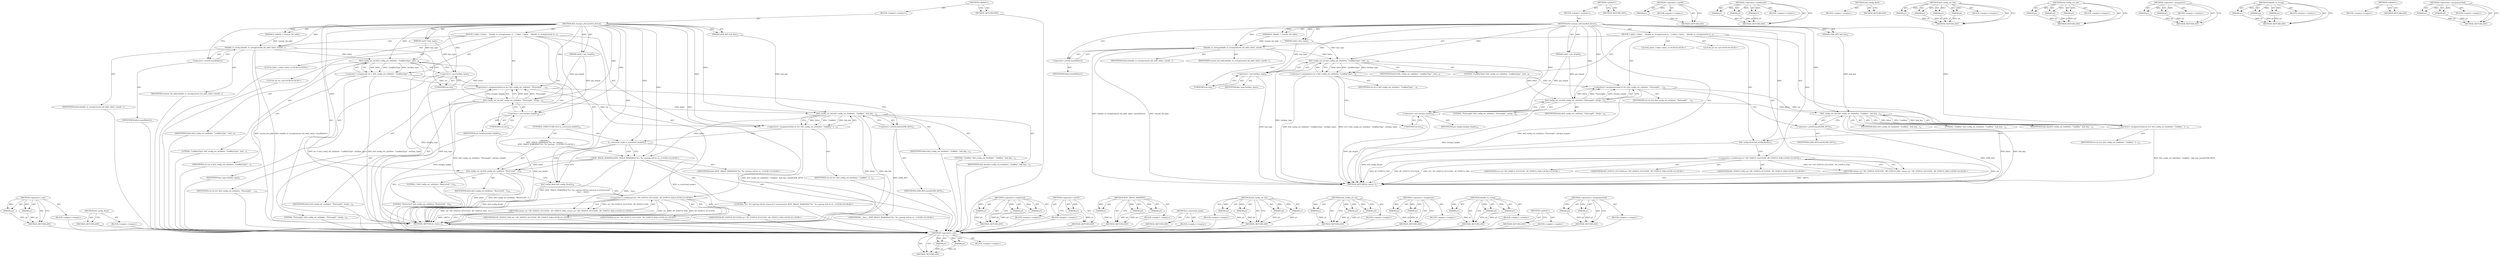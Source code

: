 digraph "&lt;operators&gt;.assignmentAnd" {
vulnerable_105 [label=<(METHOD,&lt;operator&gt;.cast)>];
vulnerable_106 [label=<(PARAM,p1)>];
vulnerable_107 [label=<(PARAM,p2)>];
vulnerable_108 [label=<(BLOCK,&lt;empty&gt;,&lt;empty&gt;)>];
vulnerable_109 [label=<(METHOD_RETURN,ANY)>];
vulnerable_6 [label=<(METHOD,&lt;global&gt;)<SUB>1</SUB>>];
vulnerable_7 [label=<(BLOCK,&lt;empty&gt;,&lt;empty&gt;)<SUB>1</SUB>>];
vulnerable_8 [label=<(METHOD,btif_storage_add_bonded_device)<SUB>1</SUB>>];
vulnerable_9 [label=<(PARAM,bt_bdaddr_t *remote_bd_addr)<SUB>1</SUB>>];
vulnerable_10 [label=<(PARAM,LINK_KEY link_key)<SUB>2</SUB>>];
vulnerable_11 [label=<(PARAM,uint8_t key_type)<SUB>3</SUB>>];
vulnerable_12 [label=<(PARAM,uint8_t pin_length)<SUB>4</SUB>>];
vulnerable_13 [label=<(BLOCK,{
 bdstr_t bdstr;
    bdaddr_to_string(remote_b...,{
 bdstr_t bdstr;
    bdaddr_to_string(remote_b...)<SUB>5</SUB>>];
vulnerable_14 [label="<(LOCAL,bdstr_t bdstr: bdstr_t)<SUB>6</SUB>>"];
vulnerable_15 [label=<(bdaddr_to_string,bdaddr_to_string(remote_bd_addr, bdstr, sizeof(...)<SUB>7</SUB>>];
vulnerable_16 [label=<(IDENTIFIER,remote_bd_addr,bdaddr_to_string(remote_bd_addr, bdstr, sizeof(...)<SUB>7</SUB>>];
vulnerable_17 [label=<(IDENTIFIER,bdstr,bdaddr_to_string(remote_bd_addr, bdstr, sizeof(...)<SUB>7</SUB>>];
vulnerable_18 [label=<(&lt;operator&gt;.sizeOf,sizeof(bdstr))<SUB>7</SUB>>];
vulnerable_19 [label=<(IDENTIFIER,bdstr,sizeof(bdstr))<SUB>7</SUB>>];
vulnerable_20 [label="<(LOCAL,int ret: int)<SUB>9</SUB>>"];
vulnerable_21 [label=<(&lt;operator&gt;.assignment,ret = btif_config_set_int(bdstr, &quot;LinkKeyType&quot;,...)<SUB>9</SUB>>];
vulnerable_22 [label=<(IDENTIFIER,ret,ret = btif_config_set_int(bdstr, &quot;LinkKeyType&quot;,...)<SUB>9</SUB>>];
vulnerable_23 [label=<(btif_config_set_int,btif_config_set_int(bdstr, &quot;LinkKeyType&quot;, (int)...)<SUB>9</SUB>>];
vulnerable_24 [label=<(IDENTIFIER,bdstr,btif_config_set_int(bdstr, &quot;LinkKeyType&quot;, (int)...)<SUB>9</SUB>>];
vulnerable_25 [label=<(LITERAL,&quot;LinkKeyType&quot;,btif_config_set_int(bdstr, &quot;LinkKeyType&quot;, (int)...)<SUB>9</SUB>>];
vulnerable_26 [label=<(&lt;operator&gt;.cast,(int)key_type)<SUB>9</SUB>>];
vulnerable_27 [label=<(UNKNOWN,int,int)<SUB>9</SUB>>];
vulnerable_28 [label=<(IDENTIFIER,key_type,(int)key_type)<SUB>9</SUB>>];
vulnerable_29 [label=<(&lt;operators&gt;.assignmentAnd,ret &amp;= btif_config_set_int(bdstr, &quot;PinLength&quot;, ...)<SUB>10</SUB>>];
vulnerable_30 [label=<(IDENTIFIER,ret,ret &amp;= btif_config_set_int(bdstr, &quot;PinLength&quot;, ...)<SUB>10</SUB>>];
vulnerable_31 [label=<(btif_config_set_int,btif_config_set_int(bdstr, &quot;PinLength&quot;, (int)pi...)<SUB>10</SUB>>];
vulnerable_32 [label=<(IDENTIFIER,bdstr,btif_config_set_int(bdstr, &quot;PinLength&quot;, (int)pi...)<SUB>10</SUB>>];
vulnerable_33 [label=<(LITERAL,&quot;PinLength&quot;,btif_config_set_int(bdstr, &quot;PinLength&quot;, (int)pi...)<SUB>10</SUB>>];
vulnerable_34 [label=<(&lt;operator&gt;.cast,(int)pin_length)<SUB>10</SUB>>];
vulnerable_35 [label=<(UNKNOWN,int,int)<SUB>10</SUB>>];
vulnerable_36 [label=<(IDENTIFIER,pin_length,(int)pin_length)<SUB>10</SUB>>];
vulnerable_37 [label=<(&lt;operators&gt;.assignmentAnd,ret &amp;= btif_config_set_bin(bdstr, &quot;LinkKey&quot;, li...)<SUB>11</SUB>>];
vulnerable_38 [label=<(IDENTIFIER,ret,ret &amp;= btif_config_set_bin(bdstr, &quot;LinkKey&quot;, li...)<SUB>11</SUB>>];
vulnerable_39 [label=<(btif_config_set_bin,btif_config_set_bin(bdstr, &quot;LinkKey&quot;, link_key,...)<SUB>11</SUB>>];
vulnerable_40 [label=<(IDENTIFIER,bdstr,btif_config_set_bin(bdstr, &quot;LinkKey&quot;, link_key,...)<SUB>11</SUB>>];
vulnerable_41 [label=<(LITERAL,&quot;LinkKey&quot;,btif_config_set_bin(bdstr, &quot;LinkKey&quot;, link_key,...)<SUB>11</SUB>>];
vulnerable_42 [label=<(IDENTIFIER,link_key,btif_config_set_bin(bdstr, &quot;LinkKey&quot;, link_key,...)<SUB>11</SUB>>];
vulnerable_43 [label=<(&lt;operator&gt;.sizeOf,sizeof(LINK_KEY))<SUB>11</SUB>>];
vulnerable_44 [label=<(IDENTIFIER,LINK_KEY,sizeof(LINK_KEY))<SUB>11</SUB>>];
vulnerable_45 [label=<(btif_config_flush,btif_config_flush())<SUB>13</SUB>>];
vulnerable_46 [label="<(RETURN,return ret ? BT_STATUS_SUCCESS : BT_STATUS_FAIL;,return ret ? BT_STATUS_SUCCESS : BT_STATUS_FAIL;)<SUB>14</SUB>>"];
vulnerable_47 [label="<(&lt;operator&gt;.conditional,ret ? BT_STATUS_SUCCESS : BT_STATUS_FAIL)<SUB>14</SUB>>"];
vulnerable_48 [label="<(IDENTIFIER,ret,ret ? BT_STATUS_SUCCESS : BT_STATUS_FAIL)<SUB>14</SUB>>"];
vulnerable_49 [label="<(IDENTIFIER,BT_STATUS_SUCCESS,ret ? BT_STATUS_SUCCESS : BT_STATUS_FAIL)<SUB>14</SUB>>"];
vulnerable_50 [label="<(IDENTIFIER,BT_STATUS_FAIL,ret ? BT_STATUS_SUCCESS : BT_STATUS_FAIL)<SUB>14</SUB>>"];
vulnerable_51 [label=<(METHOD_RETURN,bt_status_t)<SUB>1</SUB>>];
vulnerable_53 [label=<(METHOD_RETURN,ANY)<SUB>1</SUB>>];
vulnerable_90 [label=<(METHOD,&lt;operator&gt;.sizeOf)>];
vulnerable_91 [label=<(PARAM,p1)>];
vulnerable_92 [label=<(BLOCK,&lt;empty&gt;,&lt;empty&gt;)>];
vulnerable_93 [label=<(METHOD_RETURN,ANY)>];
vulnerable_125 [label=<(METHOD,&lt;operator&gt;.conditional)>];
vulnerable_126 [label=<(PARAM,p1)>];
vulnerable_127 [label=<(PARAM,p2)>];
vulnerable_128 [label=<(PARAM,p3)>];
vulnerable_129 [label=<(BLOCK,&lt;empty&gt;,&lt;empty&gt;)>];
vulnerable_130 [label=<(METHOD_RETURN,ANY)>];
vulnerable_122 [label=<(METHOD,btif_config_flush)>];
vulnerable_123 [label=<(BLOCK,&lt;empty&gt;,&lt;empty&gt;)>];
vulnerable_124 [label=<(METHOD_RETURN,ANY)>];
vulnerable_115 [label=<(METHOD,btif_config_set_bin)>];
vulnerable_116 [label=<(PARAM,p1)>];
vulnerable_117 [label=<(PARAM,p2)>];
vulnerable_118 [label=<(PARAM,p3)>];
vulnerable_119 [label=<(PARAM,p4)>];
vulnerable_120 [label=<(BLOCK,&lt;empty&gt;,&lt;empty&gt;)>];
vulnerable_121 [label=<(METHOD_RETURN,ANY)>];
vulnerable_99 [label=<(METHOD,btif_config_set_int)>];
vulnerable_100 [label=<(PARAM,p1)>];
vulnerable_101 [label=<(PARAM,p2)>];
vulnerable_102 [label=<(PARAM,p3)>];
vulnerable_103 [label=<(BLOCK,&lt;empty&gt;,&lt;empty&gt;)>];
vulnerable_104 [label=<(METHOD_RETURN,ANY)>];
vulnerable_94 [label=<(METHOD,&lt;operator&gt;.assignment)>];
vulnerable_95 [label=<(PARAM,p1)>];
vulnerable_96 [label=<(PARAM,p2)>];
vulnerable_97 [label=<(BLOCK,&lt;empty&gt;,&lt;empty&gt;)>];
vulnerable_98 [label=<(METHOD_RETURN,ANY)>];
vulnerable_84 [label=<(METHOD,bdaddr_to_string)>];
vulnerable_85 [label=<(PARAM,p1)>];
vulnerable_86 [label=<(PARAM,p2)>];
vulnerable_87 [label=<(PARAM,p3)>];
vulnerable_88 [label=<(BLOCK,&lt;empty&gt;,&lt;empty&gt;)>];
vulnerable_89 [label=<(METHOD_RETURN,ANY)>];
vulnerable_78 [label=<(METHOD,&lt;global&gt;)<SUB>1</SUB>>];
vulnerable_79 [label=<(BLOCK,&lt;empty&gt;,&lt;empty&gt;)>];
vulnerable_80 [label=<(METHOD_RETURN,ANY)>];
vulnerable_110 [label=<(METHOD,&lt;operators&gt;.assignmentAnd)>];
vulnerable_111 [label=<(PARAM,p1)>];
vulnerable_112 [label=<(PARAM,p2)>];
vulnerable_113 [label=<(BLOCK,&lt;empty&gt;,&lt;empty&gt;)>];
vulnerable_114 [label=<(METHOD_RETURN,ANY)>];
fixed_120 [label=<(METHOD,&lt;operator&gt;.cast)>];
fixed_121 [label=<(PARAM,p1)>];
fixed_122 [label=<(PARAM,p2)>];
fixed_123 [label=<(BLOCK,&lt;empty&gt;,&lt;empty&gt;)>];
fixed_124 [label=<(METHOD_RETURN,ANY)>];
fixed_146 [label=<(METHOD,btif_config_flush)>];
fixed_147 [label=<(BLOCK,&lt;empty&gt;,&lt;empty&gt;)>];
fixed_148 [label=<(METHOD_RETURN,ANY)>];
fixed_6 [label=<(METHOD,&lt;global&gt;)<SUB>1</SUB>>];
fixed_7 [label=<(BLOCK,&lt;empty&gt;,&lt;empty&gt;)<SUB>1</SUB>>];
fixed_8 [label=<(METHOD,btif_storage_add_bonded_device)<SUB>1</SUB>>];
fixed_9 [label=<(PARAM,bt_bdaddr_t *remote_bd_addr)<SUB>1</SUB>>];
fixed_10 [label=<(PARAM,LINK_KEY link_key)<SUB>2</SUB>>];
fixed_11 [label=<(PARAM,uint8_t key_type)<SUB>3</SUB>>];
fixed_12 [label=<(PARAM,uint8_t pin_length)<SUB>4</SUB>>];
fixed_13 [label=<(BLOCK,{
 bdstr_t bdstr;
    bdaddr_to_string(remote_b...,{
 bdstr_t bdstr;
    bdaddr_to_string(remote_b...)<SUB>5</SUB>>];
fixed_14 [label="<(LOCAL,bdstr_t bdstr: bdstr_t)<SUB>6</SUB>>"];
fixed_15 [label=<(bdaddr_to_string,bdaddr_to_string(remote_bd_addr, bdstr, sizeof(...)<SUB>7</SUB>>];
fixed_16 [label=<(IDENTIFIER,remote_bd_addr,bdaddr_to_string(remote_bd_addr, bdstr, sizeof(...)<SUB>7</SUB>>];
fixed_17 [label=<(IDENTIFIER,bdstr,bdaddr_to_string(remote_bd_addr, bdstr, sizeof(...)<SUB>7</SUB>>];
fixed_18 [label=<(&lt;operator&gt;.sizeOf,sizeof(bdstr))<SUB>7</SUB>>];
fixed_19 [label=<(IDENTIFIER,bdstr,sizeof(bdstr))<SUB>7</SUB>>];
fixed_20 [label="<(LOCAL,int ret: int)<SUB>9</SUB>>"];
fixed_21 [label=<(&lt;operator&gt;.assignment,ret = btif_config_set_int(bdstr, &quot;LinkKeyType&quot;,...)<SUB>9</SUB>>];
fixed_22 [label=<(IDENTIFIER,ret,ret = btif_config_set_int(bdstr, &quot;LinkKeyType&quot;,...)<SUB>9</SUB>>];
fixed_23 [label=<(btif_config_set_int,btif_config_set_int(bdstr, &quot;LinkKeyType&quot;, (int)...)<SUB>9</SUB>>];
fixed_24 [label=<(IDENTIFIER,bdstr,btif_config_set_int(bdstr, &quot;LinkKeyType&quot;, (int)...)<SUB>9</SUB>>];
fixed_25 [label=<(LITERAL,&quot;LinkKeyType&quot;,btif_config_set_int(bdstr, &quot;LinkKeyType&quot;, (int)...)<SUB>9</SUB>>];
fixed_26 [label=<(&lt;operator&gt;.cast,(int)key_type)<SUB>9</SUB>>];
fixed_27 [label=<(UNKNOWN,int,int)<SUB>9</SUB>>];
fixed_28 [label=<(IDENTIFIER,key_type,(int)key_type)<SUB>9</SUB>>];
fixed_29 [label=<(&lt;operators&gt;.assignmentAnd,ret &amp;= btif_config_set_int(bdstr, &quot;PinLength&quot;, ...)<SUB>10</SUB>>];
fixed_30 [label=<(IDENTIFIER,ret,ret &amp;= btif_config_set_int(bdstr, &quot;PinLength&quot;, ...)<SUB>10</SUB>>];
fixed_31 [label=<(btif_config_set_int,btif_config_set_int(bdstr, &quot;PinLength&quot;, (int)pi...)<SUB>10</SUB>>];
fixed_32 [label=<(IDENTIFIER,bdstr,btif_config_set_int(bdstr, &quot;PinLength&quot;, (int)pi...)<SUB>10</SUB>>];
fixed_33 [label=<(LITERAL,&quot;PinLength&quot;,btif_config_set_int(bdstr, &quot;PinLength&quot;, (int)pi...)<SUB>10</SUB>>];
fixed_34 [label=<(&lt;operator&gt;.cast,(int)pin_length)<SUB>10</SUB>>];
fixed_35 [label=<(UNKNOWN,int,int)<SUB>10</SUB>>];
fixed_36 [label=<(IDENTIFIER,pin_length,(int)pin_length)<SUB>10</SUB>>];
fixed_37 [label=<(&lt;operators&gt;.assignmentAnd,ret &amp;= btif_config_set_bin(bdstr, &quot;LinkKey&quot;, li...)<SUB>11</SUB>>];
fixed_38 [label=<(IDENTIFIER,ret,ret &amp;= btif_config_set_bin(bdstr, &quot;LinkKey&quot;, li...)<SUB>11</SUB>>];
fixed_39 [label=<(btif_config_set_bin,btif_config_set_bin(bdstr, &quot;LinkKey&quot;, link_key,...)<SUB>11</SUB>>];
fixed_40 [label=<(IDENTIFIER,bdstr,btif_config_set_bin(bdstr, &quot;LinkKey&quot;, link_key,...)<SUB>11</SUB>>];
fixed_41 [label=<(LITERAL,&quot;LinkKey&quot;,btif_config_set_bin(bdstr, &quot;LinkKey&quot;, link_key,...)<SUB>11</SUB>>];
fixed_42 [label=<(IDENTIFIER,link_key,btif_config_set_bin(bdstr, &quot;LinkKey&quot;, link_key,...)<SUB>11</SUB>>];
fixed_43 [label=<(&lt;operator&gt;.sizeOf,sizeof(LINK_KEY))<SUB>11</SUB>>];
fixed_44 [label=<(IDENTIFIER,LINK_KEY,sizeof(LINK_KEY))<SUB>11</SUB>>];
fixed_45 [label=<(CONTROL_STRUCTURE,IF,if (is_restricted_mode()))<SUB>13</SUB>>];
fixed_46 [label=<(is_restricted_mode,is_restricted_mode())<SUB>13</SUB>>];
fixed_47 [label="<(BLOCK,{
        BTIF_TRACE_WARNING(&quot;%s: '%s' pairing ...,{
        BTIF_TRACE_WARNING(&quot;%s: '%s' pairing ...)<SUB>13</SUB>>"];
fixed_48 [label="<(BTIF_TRACE_WARNING,BTIF_TRACE_WARNING(&quot;%s: '%s' pairing will be re...)<SUB>14</SUB>>"];
fixed_49 [label="<(LITERAL,&quot;%s: '%s' pairing will be removed if unrestricted&quot;,BTIF_TRACE_WARNING(&quot;%s: '%s' pairing will be re...)<SUB>14</SUB>>"];
fixed_50 [label="<(IDENTIFIER,__func__,BTIF_TRACE_WARNING(&quot;%s: '%s' pairing will be re...)<SUB>15</SUB>>"];
fixed_51 [label="<(IDENTIFIER,bdstr,BTIF_TRACE_WARNING(&quot;%s: '%s' pairing will be re...)<SUB>15</SUB>>"];
fixed_52 [label=<(btif_config_set_int,btif_config_set_int(bdstr, &quot;Restricted&quot;, 1))<SUB>16</SUB>>];
fixed_53 [label=<(IDENTIFIER,bdstr,btif_config_set_int(bdstr, &quot;Restricted&quot;, 1))<SUB>16</SUB>>];
fixed_54 [label=<(LITERAL,&quot;Restricted&quot;,btif_config_set_int(bdstr, &quot;Restricted&quot;, 1))<SUB>16</SUB>>];
fixed_55 [label=<(LITERAL,1,btif_config_set_int(bdstr, &quot;Restricted&quot;, 1))<SUB>16</SUB>>];
fixed_56 [label=<(btif_config_flush,btif_config_flush())<SUB>20</SUB>>];
fixed_57 [label="<(RETURN,return ret ? BT_STATUS_SUCCESS : BT_STATUS_FAIL;,return ret ? BT_STATUS_SUCCESS : BT_STATUS_FAIL;)<SUB>21</SUB>>"];
fixed_58 [label="<(&lt;operator&gt;.conditional,ret ? BT_STATUS_SUCCESS : BT_STATUS_FAIL)<SUB>21</SUB>>"];
fixed_59 [label="<(IDENTIFIER,ret,ret ? BT_STATUS_SUCCESS : BT_STATUS_FAIL)<SUB>21</SUB>>"];
fixed_60 [label="<(IDENTIFIER,BT_STATUS_SUCCESS,ret ? BT_STATUS_SUCCESS : BT_STATUS_FAIL)<SUB>21</SUB>>"];
fixed_61 [label="<(IDENTIFIER,BT_STATUS_FAIL,ret ? BT_STATUS_SUCCESS : BT_STATUS_FAIL)<SUB>21</SUB>>"];
fixed_62 [label=<(METHOD_RETURN,bt_status_t)<SUB>1</SUB>>];
fixed_64 [label=<(METHOD_RETURN,ANY)<SUB>1</SUB>>];
fixed_149 [label=<(METHOD,&lt;operator&gt;.conditional)>];
fixed_150 [label=<(PARAM,p1)>];
fixed_151 [label=<(PARAM,p2)>];
fixed_152 [label=<(PARAM,p3)>];
fixed_153 [label=<(BLOCK,&lt;empty&gt;,&lt;empty&gt;)>];
fixed_154 [label=<(METHOD_RETURN,ANY)>];
fixed_105 [label=<(METHOD,&lt;operator&gt;.sizeOf)>];
fixed_106 [label=<(PARAM,p1)>];
fixed_107 [label=<(BLOCK,&lt;empty&gt;,&lt;empty&gt;)>];
fixed_108 [label=<(METHOD_RETURN,ANY)>];
fixed_140 [label=<(METHOD,BTIF_TRACE_WARNING)>];
fixed_141 [label=<(PARAM,p1)>];
fixed_142 [label=<(PARAM,p2)>];
fixed_143 [label=<(PARAM,p3)>];
fixed_144 [label=<(BLOCK,&lt;empty&gt;,&lt;empty&gt;)>];
fixed_145 [label=<(METHOD_RETURN,ANY)>];
fixed_137 [label=<(METHOD,is_restricted_mode)>];
fixed_138 [label=<(BLOCK,&lt;empty&gt;,&lt;empty&gt;)>];
fixed_139 [label=<(METHOD_RETURN,ANY)>];
fixed_130 [label=<(METHOD,btif_config_set_bin)>];
fixed_131 [label=<(PARAM,p1)>];
fixed_132 [label=<(PARAM,p2)>];
fixed_133 [label=<(PARAM,p3)>];
fixed_134 [label=<(PARAM,p4)>];
fixed_135 [label=<(BLOCK,&lt;empty&gt;,&lt;empty&gt;)>];
fixed_136 [label=<(METHOD_RETURN,ANY)>];
fixed_114 [label=<(METHOD,btif_config_set_int)>];
fixed_115 [label=<(PARAM,p1)>];
fixed_116 [label=<(PARAM,p2)>];
fixed_117 [label=<(PARAM,p3)>];
fixed_118 [label=<(BLOCK,&lt;empty&gt;,&lt;empty&gt;)>];
fixed_119 [label=<(METHOD_RETURN,ANY)>];
fixed_109 [label=<(METHOD,&lt;operator&gt;.assignment)>];
fixed_110 [label=<(PARAM,p1)>];
fixed_111 [label=<(PARAM,p2)>];
fixed_112 [label=<(BLOCK,&lt;empty&gt;,&lt;empty&gt;)>];
fixed_113 [label=<(METHOD_RETURN,ANY)>];
fixed_99 [label=<(METHOD,bdaddr_to_string)>];
fixed_100 [label=<(PARAM,p1)>];
fixed_101 [label=<(PARAM,p2)>];
fixed_102 [label=<(PARAM,p3)>];
fixed_103 [label=<(BLOCK,&lt;empty&gt;,&lt;empty&gt;)>];
fixed_104 [label=<(METHOD_RETURN,ANY)>];
fixed_93 [label=<(METHOD,&lt;global&gt;)<SUB>1</SUB>>];
fixed_94 [label=<(BLOCK,&lt;empty&gt;,&lt;empty&gt;)>];
fixed_95 [label=<(METHOD_RETURN,ANY)>];
fixed_125 [label=<(METHOD,&lt;operators&gt;.assignmentAnd)>];
fixed_126 [label=<(PARAM,p1)>];
fixed_127 [label=<(PARAM,p2)>];
fixed_128 [label=<(BLOCK,&lt;empty&gt;,&lt;empty&gt;)>];
fixed_129 [label=<(METHOD_RETURN,ANY)>];
vulnerable_105 -> vulnerable_106  [key=0, label="AST: "];
vulnerable_105 -> vulnerable_106  [key=1, label="DDG: "];
vulnerable_105 -> vulnerable_108  [key=0, label="AST: "];
vulnerable_105 -> vulnerable_107  [key=0, label="AST: "];
vulnerable_105 -> vulnerable_107  [key=1, label="DDG: "];
vulnerable_105 -> vulnerable_109  [key=0, label="AST: "];
vulnerable_105 -> vulnerable_109  [key=1, label="CFG: "];
vulnerable_106 -> vulnerable_109  [key=0, label="DDG: p1"];
vulnerable_107 -> vulnerable_109  [key=0, label="DDG: p2"];
vulnerable_6 -> vulnerable_7  [key=0, label="AST: "];
vulnerable_6 -> vulnerable_53  [key=0, label="AST: "];
vulnerable_6 -> vulnerable_53  [key=1, label="CFG: "];
vulnerable_7 -> vulnerable_8  [key=0, label="AST: "];
vulnerable_8 -> vulnerable_9  [key=0, label="AST: "];
vulnerable_8 -> vulnerable_9  [key=1, label="DDG: "];
vulnerable_8 -> vulnerable_10  [key=0, label="AST: "];
vulnerable_8 -> vulnerable_10  [key=1, label="DDG: "];
vulnerable_8 -> vulnerable_11  [key=0, label="AST: "];
vulnerable_8 -> vulnerable_11  [key=1, label="DDG: "];
vulnerable_8 -> vulnerable_12  [key=0, label="AST: "];
vulnerable_8 -> vulnerable_12  [key=1, label="DDG: "];
vulnerable_8 -> vulnerable_13  [key=0, label="AST: "];
vulnerable_8 -> vulnerable_51  [key=0, label="AST: "];
vulnerable_8 -> vulnerable_18  [key=0, label="CFG: "];
vulnerable_8 -> vulnerable_45  [key=0, label="DDG: "];
vulnerable_8 -> vulnerable_15  [key=0, label="DDG: "];
vulnerable_8 -> vulnerable_29  [key=0, label="DDG: "];
vulnerable_8 -> vulnerable_37  [key=0, label="DDG: "];
vulnerable_8 -> vulnerable_47  [key=0, label="DDG: "];
vulnerable_8 -> vulnerable_23  [key=0, label="DDG: "];
vulnerable_8 -> vulnerable_31  [key=0, label="DDG: "];
vulnerable_8 -> vulnerable_39  [key=0, label="DDG: "];
vulnerable_8 -> vulnerable_26  [key=0, label="DDG: "];
vulnerable_8 -> vulnerable_34  [key=0, label="DDG: "];
vulnerable_9 -> vulnerable_15  [key=0, label="DDG: remote_bd_addr"];
vulnerable_10 -> vulnerable_39  [key=0, label="DDG: link_key"];
vulnerable_11 -> vulnerable_23  [key=0, label="DDG: key_type"];
vulnerable_11 -> vulnerable_26  [key=0, label="DDG: key_type"];
vulnerable_12 -> vulnerable_31  [key=0, label="DDG: pin_length"];
vulnerable_12 -> vulnerable_34  [key=0, label="DDG: pin_length"];
vulnerable_13 -> vulnerable_14  [key=0, label="AST: "];
vulnerable_13 -> vulnerable_15  [key=0, label="AST: "];
vulnerable_13 -> vulnerable_20  [key=0, label="AST: "];
vulnerable_13 -> vulnerable_21  [key=0, label="AST: "];
vulnerable_13 -> vulnerable_29  [key=0, label="AST: "];
vulnerable_13 -> vulnerable_37  [key=0, label="AST: "];
vulnerable_13 -> vulnerable_45  [key=0, label="AST: "];
vulnerable_13 -> vulnerable_46  [key=0, label="AST: "];
vulnerable_15 -> vulnerable_16  [key=0, label="AST: "];
vulnerable_15 -> vulnerable_17  [key=0, label="AST: "];
vulnerable_15 -> vulnerable_18  [key=0, label="AST: "];
vulnerable_15 -> vulnerable_27  [key=0, label="CFG: "];
vulnerable_15 -> vulnerable_51  [key=0, label="DDG: remote_bd_addr"];
vulnerable_15 -> vulnerable_51  [key=1, label="DDG: bdaddr_to_string(remote_bd_addr, bdstr, sizeof(bdstr))"];
vulnerable_15 -> vulnerable_23  [key=0, label="DDG: bdstr"];
vulnerable_18 -> vulnerable_19  [key=0, label="AST: "];
vulnerable_18 -> vulnerable_15  [key=0, label="CFG: "];
vulnerable_21 -> vulnerable_22  [key=0, label="AST: "];
vulnerable_21 -> vulnerable_23  [key=0, label="AST: "];
vulnerable_21 -> vulnerable_35  [key=0, label="CFG: "];
vulnerable_21 -> vulnerable_51  [key=0, label="DDG: btif_config_set_int(bdstr, &quot;LinkKeyType&quot;, (int)key_type)"];
vulnerable_21 -> vulnerable_51  [key=1, label="DDG: ret = btif_config_set_int(bdstr, &quot;LinkKeyType&quot;, (int)key_type)"];
vulnerable_21 -> vulnerable_29  [key=0, label="DDG: ret"];
vulnerable_23 -> vulnerable_24  [key=0, label="AST: "];
vulnerable_23 -> vulnerable_25  [key=0, label="AST: "];
vulnerable_23 -> vulnerable_26  [key=0, label="AST: "];
vulnerable_23 -> vulnerable_21  [key=0, label="CFG: "];
vulnerable_23 -> vulnerable_21  [key=1, label="DDG: bdstr"];
vulnerable_23 -> vulnerable_21  [key=2, label="DDG: &quot;LinkKeyType&quot;"];
vulnerable_23 -> vulnerable_21  [key=3, label="DDG: (int)key_type"];
vulnerable_23 -> vulnerable_51  [key=0, label="DDG: (int)key_type"];
vulnerable_23 -> vulnerable_31  [key=0, label="DDG: bdstr"];
vulnerable_26 -> vulnerable_27  [key=0, label="AST: "];
vulnerable_26 -> vulnerable_28  [key=0, label="AST: "];
vulnerable_26 -> vulnerable_23  [key=0, label="CFG: "];
vulnerable_26 -> vulnerable_51  [key=0, label="DDG: key_type"];
vulnerable_27 -> vulnerable_26  [key=0, label="CFG: "];
vulnerable_29 -> vulnerable_30  [key=0, label="AST: "];
vulnerable_29 -> vulnerable_31  [key=0, label="AST: "];
vulnerable_29 -> vulnerable_43  [key=0, label="CFG: "];
vulnerable_29 -> vulnerable_51  [key=0, label="DDG: btif_config_set_int(bdstr, &quot;PinLength&quot;, (int)pin_length)"];
vulnerable_29 -> vulnerable_37  [key=0, label="DDG: ret"];
vulnerable_31 -> vulnerable_32  [key=0, label="AST: "];
vulnerable_31 -> vulnerable_33  [key=0, label="AST: "];
vulnerable_31 -> vulnerable_34  [key=0, label="AST: "];
vulnerable_31 -> vulnerable_29  [key=0, label="CFG: "];
vulnerable_31 -> vulnerable_29  [key=1, label="DDG: bdstr"];
vulnerable_31 -> vulnerable_29  [key=2, label="DDG: &quot;PinLength&quot;"];
vulnerable_31 -> vulnerable_29  [key=3, label="DDG: (int)pin_length"];
vulnerable_31 -> vulnerable_51  [key=0, label="DDG: (int)pin_length"];
vulnerable_31 -> vulnerable_39  [key=0, label="DDG: bdstr"];
vulnerable_34 -> vulnerable_35  [key=0, label="AST: "];
vulnerable_34 -> vulnerable_36  [key=0, label="AST: "];
vulnerable_34 -> vulnerable_31  [key=0, label="CFG: "];
vulnerable_34 -> vulnerable_51  [key=0, label="DDG: pin_length"];
vulnerable_35 -> vulnerable_34  [key=0, label="CFG: "];
vulnerable_37 -> vulnerable_38  [key=0, label="AST: "];
vulnerable_37 -> vulnerable_39  [key=0, label="AST: "];
vulnerable_37 -> vulnerable_45  [key=0, label="CFG: "];
vulnerable_37 -> vulnerable_51  [key=0, label="DDG: btif_config_set_bin(bdstr, &quot;LinkKey&quot;, link_key, sizeof(LINK_KEY))"];
vulnerable_39 -> vulnerable_40  [key=0, label="AST: "];
vulnerable_39 -> vulnerable_41  [key=0, label="AST: "];
vulnerable_39 -> vulnerable_42  [key=0, label="AST: "];
vulnerable_39 -> vulnerable_43  [key=0, label="AST: "];
vulnerable_39 -> vulnerable_37  [key=0, label="CFG: "];
vulnerable_39 -> vulnerable_37  [key=1, label="DDG: bdstr"];
vulnerable_39 -> vulnerable_37  [key=2, label="DDG: &quot;LinkKey&quot;"];
vulnerable_39 -> vulnerable_37  [key=3, label="DDG: link_key"];
vulnerable_39 -> vulnerable_51  [key=0, label="DDG: bdstr"];
vulnerable_39 -> vulnerable_51  [key=1, label="DDG: link_key"];
vulnerable_43 -> vulnerable_44  [key=0, label="AST: "];
vulnerable_43 -> vulnerable_39  [key=0, label="CFG: "];
vulnerable_43 -> vulnerable_51  [key=0, label="DDG: LINK_KEY"];
vulnerable_45 -> vulnerable_47  [key=0, label="CFG: "];
vulnerable_45 -> vulnerable_51  [key=0, label="DDG: btif_config_flush()"];
vulnerable_46 -> vulnerable_47  [key=0, label="AST: "];
vulnerable_46 -> vulnerable_51  [key=0, label="CFG: "];
vulnerable_46 -> vulnerable_51  [key=1, label="DDG: &lt;RET&gt;"];
vulnerable_47 -> vulnerable_48  [key=0, label="AST: "];
vulnerable_47 -> vulnerable_49  [key=0, label="AST: "];
vulnerable_47 -> vulnerable_50  [key=0, label="AST: "];
vulnerable_47 -> vulnerable_46  [key=0, label="CFG: "];
vulnerable_47 -> vulnerable_46  [key=1, label="DDG: ret ? BT_STATUS_SUCCESS : BT_STATUS_FAIL"];
vulnerable_47 -> vulnerable_51  [key=0, label="DDG: ret"];
vulnerable_47 -> vulnerable_51  [key=1, label="DDG: BT_STATUS_FAIL"];
vulnerable_47 -> vulnerable_51  [key=2, label="DDG: BT_STATUS_SUCCESS"];
vulnerable_47 -> vulnerable_51  [key=3, label="DDG: ret ? BT_STATUS_SUCCESS : BT_STATUS_FAIL"];
vulnerable_90 -> vulnerable_91  [key=0, label="AST: "];
vulnerable_90 -> vulnerable_91  [key=1, label="DDG: "];
vulnerable_90 -> vulnerable_92  [key=0, label="AST: "];
vulnerable_90 -> vulnerable_93  [key=0, label="AST: "];
vulnerable_90 -> vulnerable_93  [key=1, label="CFG: "];
vulnerable_91 -> vulnerable_93  [key=0, label="DDG: p1"];
vulnerable_125 -> vulnerable_126  [key=0, label="AST: "];
vulnerable_125 -> vulnerable_126  [key=1, label="DDG: "];
vulnerable_125 -> vulnerable_129  [key=0, label="AST: "];
vulnerable_125 -> vulnerable_127  [key=0, label="AST: "];
vulnerable_125 -> vulnerable_127  [key=1, label="DDG: "];
vulnerable_125 -> vulnerable_130  [key=0, label="AST: "];
vulnerable_125 -> vulnerable_130  [key=1, label="CFG: "];
vulnerable_125 -> vulnerable_128  [key=0, label="AST: "];
vulnerable_125 -> vulnerable_128  [key=1, label="DDG: "];
vulnerable_126 -> vulnerable_130  [key=0, label="DDG: p1"];
vulnerable_127 -> vulnerable_130  [key=0, label="DDG: p2"];
vulnerable_128 -> vulnerable_130  [key=0, label="DDG: p3"];
vulnerable_122 -> vulnerable_123  [key=0, label="AST: "];
vulnerable_122 -> vulnerable_124  [key=0, label="AST: "];
vulnerable_122 -> vulnerable_124  [key=1, label="CFG: "];
vulnerable_115 -> vulnerable_116  [key=0, label="AST: "];
vulnerable_115 -> vulnerable_116  [key=1, label="DDG: "];
vulnerable_115 -> vulnerable_120  [key=0, label="AST: "];
vulnerable_115 -> vulnerable_117  [key=0, label="AST: "];
vulnerable_115 -> vulnerable_117  [key=1, label="DDG: "];
vulnerable_115 -> vulnerable_121  [key=0, label="AST: "];
vulnerable_115 -> vulnerable_121  [key=1, label="CFG: "];
vulnerable_115 -> vulnerable_118  [key=0, label="AST: "];
vulnerable_115 -> vulnerable_118  [key=1, label="DDG: "];
vulnerable_115 -> vulnerable_119  [key=0, label="AST: "];
vulnerable_115 -> vulnerable_119  [key=1, label="DDG: "];
vulnerable_116 -> vulnerable_121  [key=0, label="DDG: p1"];
vulnerable_117 -> vulnerable_121  [key=0, label="DDG: p2"];
vulnerable_118 -> vulnerable_121  [key=0, label="DDG: p3"];
vulnerable_119 -> vulnerable_121  [key=0, label="DDG: p4"];
vulnerable_99 -> vulnerable_100  [key=0, label="AST: "];
vulnerable_99 -> vulnerable_100  [key=1, label="DDG: "];
vulnerable_99 -> vulnerable_103  [key=0, label="AST: "];
vulnerable_99 -> vulnerable_101  [key=0, label="AST: "];
vulnerable_99 -> vulnerable_101  [key=1, label="DDG: "];
vulnerable_99 -> vulnerable_104  [key=0, label="AST: "];
vulnerable_99 -> vulnerable_104  [key=1, label="CFG: "];
vulnerable_99 -> vulnerable_102  [key=0, label="AST: "];
vulnerable_99 -> vulnerable_102  [key=1, label="DDG: "];
vulnerable_100 -> vulnerable_104  [key=0, label="DDG: p1"];
vulnerable_101 -> vulnerable_104  [key=0, label="DDG: p2"];
vulnerable_102 -> vulnerable_104  [key=0, label="DDG: p3"];
vulnerable_94 -> vulnerable_95  [key=0, label="AST: "];
vulnerable_94 -> vulnerable_95  [key=1, label="DDG: "];
vulnerable_94 -> vulnerable_97  [key=0, label="AST: "];
vulnerable_94 -> vulnerable_96  [key=0, label="AST: "];
vulnerable_94 -> vulnerable_96  [key=1, label="DDG: "];
vulnerable_94 -> vulnerable_98  [key=0, label="AST: "];
vulnerable_94 -> vulnerable_98  [key=1, label="CFG: "];
vulnerable_95 -> vulnerable_98  [key=0, label="DDG: p1"];
vulnerable_96 -> vulnerable_98  [key=0, label="DDG: p2"];
vulnerable_84 -> vulnerable_85  [key=0, label="AST: "];
vulnerable_84 -> vulnerable_85  [key=1, label="DDG: "];
vulnerable_84 -> vulnerable_88  [key=0, label="AST: "];
vulnerable_84 -> vulnerable_86  [key=0, label="AST: "];
vulnerable_84 -> vulnerable_86  [key=1, label="DDG: "];
vulnerable_84 -> vulnerable_89  [key=0, label="AST: "];
vulnerable_84 -> vulnerable_89  [key=1, label="CFG: "];
vulnerable_84 -> vulnerable_87  [key=0, label="AST: "];
vulnerable_84 -> vulnerable_87  [key=1, label="DDG: "];
vulnerable_85 -> vulnerable_89  [key=0, label="DDG: p1"];
vulnerable_86 -> vulnerable_89  [key=0, label="DDG: p2"];
vulnerable_87 -> vulnerable_89  [key=0, label="DDG: p3"];
vulnerable_78 -> vulnerable_79  [key=0, label="AST: "];
vulnerable_78 -> vulnerable_80  [key=0, label="AST: "];
vulnerable_78 -> vulnerable_80  [key=1, label="CFG: "];
vulnerable_110 -> vulnerable_111  [key=0, label="AST: "];
vulnerable_110 -> vulnerable_111  [key=1, label="DDG: "];
vulnerable_110 -> vulnerable_113  [key=0, label="AST: "];
vulnerable_110 -> vulnerable_112  [key=0, label="AST: "];
vulnerable_110 -> vulnerable_112  [key=1, label="DDG: "];
vulnerable_110 -> vulnerable_114  [key=0, label="AST: "];
vulnerable_110 -> vulnerable_114  [key=1, label="CFG: "];
vulnerable_111 -> vulnerable_114  [key=0, label="DDG: p1"];
vulnerable_112 -> vulnerable_114  [key=0, label="DDG: p2"];
fixed_120 -> fixed_121  [key=0, label="AST: "];
fixed_120 -> fixed_121  [key=1, label="DDG: "];
fixed_120 -> fixed_123  [key=0, label="AST: "];
fixed_120 -> fixed_122  [key=0, label="AST: "];
fixed_120 -> fixed_122  [key=1, label="DDG: "];
fixed_120 -> fixed_124  [key=0, label="AST: "];
fixed_120 -> fixed_124  [key=1, label="CFG: "];
fixed_121 -> fixed_124  [key=0, label="DDG: p1"];
fixed_122 -> fixed_124  [key=0, label="DDG: p2"];
fixed_123 -> vulnerable_105  [key=0];
fixed_124 -> vulnerable_105  [key=0];
fixed_146 -> fixed_147  [key=0, label="AST: "];
fixed_146 -> fixed_148  [key=0, label="AST: "];
fixed_146 -> fixed_148  [key=1, label="CFG: "];
fixed_147 -> vulnerable_105  [key=0];
fixed_148 -> vulnerable_105  [key=0];
fixed_6 -> fixed_7  [key=0, label="AST: "];
fixed_6 -> fixed_64  [key=0, label="AST: "];
fixed_6 -> fixed_64  [key=1, label="CFG: "];
fixed_7 -> fixed_8  [key=0, label="AST: "];
fixed_8 -> fixed_9  [key=0, label="AST: "];
fixed_8 -> fixed_9  [key=1, label="DDG: "];
fixed_8 -> fixed_10  [key=0, label="AST: "];
fixed_8 -> fixed_10  [key=1, label="DDG: "];
fixed_8 -> fixed_11  [key=0, label="AST: "];
fixed_8 -> fixed_11  [key=1, label="DDG: "];
fixed_8 -> fixed_12  [key=0, label="AST: "];
fixed_8 -> fixed_12  [key=1, label="DDG: "];
fixed_8 -> fixed_13  [key=0, label="AST: "];
fixed_8 -> fixed_62  [key=0, label="AST: "];
fixed_8 -> fixed_18  [key=0, label="CFG: "];
fixed_8 -> fixed_56  [key=0, label="DDG: "];
fixed_8 -> fixed_15  [key=0, label="DDG: "];
fixed_8 -> fixed_29  [key=0, label="DDG: "];
fixed_8 -> fixed_37  [key=0, label="DDG: "];
fixed_8 -> fixed_46  [key=0, label="DDG: "];
fixed_8 -> fixed_58  [key=0, label="DDG: "];
fixed_8 -> fixed_23  [key=0, label="DDG: "];
fixed_8 -> fixed_31  [key=0, label="DDG: "];
fixed_8 -> fixed_39  [key=0, label="DDG: "];
fixed_8 -> fixed_26  [key=0, label="DDG: "];
fixed_8 -> fixed_34  [key=0, label="DDG: "];
fixed_8 -> fixed_48  [key=0, label="DDG: "];
fixed_8 -> fixed_52  [key=0, label="DDG: "];
fixed_9 -> fixed_15  [key=0, label="DDG: remote_bd_addr"];
fixed_10 -> fixed_39  [key=0, label="DDG: link_key"];
fixed_11 -> fixed_23  [key=0, label="DDG: key_type"];
fixed_11 -> fixed_26  [key=0, label="DDG: key_type"];
fixed_12 -> fixed_31  [key=0, label="DDG: pin_length"];
fixed_12 -> fixed_34  [key=0, label="DDG: pin_length"];
fixed_13 -> fixed_14  [key=0, label="AST: "];
fixed_13 -> fixed_15  [key=0, label="AST: "];
fixed_13 -> fixed_20  [key=0, label="AST: "];
fixed_13 -> fixed_21  [key=0, label="AST: "];
fixed_13 -> fixed_29  [key=0, label="AST: "];
fixed_13 -> fixed_37  [key=0, label="AST: "];
fixed_13 -> fixed_45  [key=0, label="AST: "];
fixed_13 -> fixed_56  [key=0, label="AST: "];
fixed_13 -> fixed_57  [key=0, label="AST: "];
fixed_14 -> vulnerable_105  [key=0];
fixed_15 -> fixed_16  [key=0, label="AST: "];
fixed_15 -> fixed_17  [key=0, label="AST: "];
fixed_15 -> fixed_18  [key=0, label="AST: "];
fixed_15 -> fixed_27  [key=0, label="CFG: "];
fixed_15 -> fixed_62  [key=0, label="DDG: remote_bd_addr"];
fixed_15 -> fixed_62  [key=1, label="DDG: bdaddr_to_string(remote_bd_addr, bdstr, sizeof(bdstr))"];
fixed_15 -> fixed_23  [key=0, label="DDG: bdstr"];
fixed_16 -> vulnerable_105  [key=0];
fixed_17 -> vulnerable_105  [key=0];
fixed_18 -> fixed_19  [key=0, label="AST: "];
fixed_18 -> fixed_15  [key=0, label="CFG: "];
fixed_19 -> vulnerable_105  [key=0];
fixed_20 -> vulnerable_105  [key=0];
fixed_21 -> fixed_22  [key=0, label="AST: "];
fixed_21 -> fixed_23  [key=0, label="AST: "];
fixed_21 -> fixed_35  [key=0, label="CFG: "];
fixed_21 -> fixed_62  [key=0, label="DDG: btif_config_set_int(bdstr, &quot;LinkKeyType&quot;, (int)key_type)"];
fixed_21 -> fixed_62  [key=1, label="DDG: ret = btif_config_set_int(bdstr, &quot;LinkKeyType&quot;, (int)key_type)"];
fixed_21 -> fixed_29  [key=0, label="DDG: ret"];
fixed_22 -> vulnerable_105  [key=0];
fixed_23 -> fixed_24  [key=0, label="AST: "];
fixed_23 -> fixed_25  [key=0, label="AST: "];
fixed_23 -> fixed_26  [key=0, label="AST: "];
fixed_23 -> fixed_21  [key=0, label="CFG: "];
fixed_23 -> fixed_21  [key=1, label="DDG: bdstr"];
fixed_23 -> fixed_21  [key=2, label="DDG: &quot;LinkKeyType&quot;"];
fixed_23 -> fixed_21  [key=3, label="DDG: (int)key_type"];
fixed_23 -> fixed_62  [key=0, label="DDG: (int)key_type"];
fixed_23 -> fixed_31  [key=0, label="DDG: bdstr"];
fixed_24 -> vulnerable_105  [key=0];
fixed_25 -> vulnerable_105  [key=0];
fixed_26 -> fixed_27  [key=0, label="AST: "];
fixed_26 -> fixed_28  [key=0, label="AST: "];
fixed_26 -> fixed_23  [key=0, label="CFG: "];
fixed_26 -> fixed_62  [key=0, label="DDG: key_type"];
fixed_27 -> fixed_26  [key=0, label="CFG: "];
fixed_28 -> vulnerable_105  [key=0];
fixed_29 -> fixed_30  [key=0, label="AST: "];
fixed_29 -> fixed_31  [key=0, label="AST: "];
fixed_29 -> fixed_43  [key=0, label="CFG: "];
fixed_29 -> fixed_62  [key=0, label="DDG: btif_config_set_int(bdstr, &quot;PinLength&quot;, (int)pin_length)"];
fixed_29 -> fixed_37  [key=0, label="DDG: ret"];
fixed_30 -> vulnerable_105  [key=0];
fixed_31 -> fixed_32  [key=0, label="AST: "];
fixed_31 -> fixed_33  [key=0, label="AST: "];
fixed_31 -> fixed_34  [key=0, label="AST: "];
fixed_31 -> fixed_29  [key=0, label="CFG: "];
fixed_31 -> fixed_29  [key=1, label="DDG: bdstr"];
fixed_31 -> fixed_29  [key=2, label="DDG: &quot;PinLength&quot;"];
fixed_31 -> fixed_29  [key=3, label="DDG: (int)pin_length"];
fixed_31 -> fixed_62  [key=0, label="DDG: (int)pin_length"];
fixed_31 -> fixed_39  [key=0, label="DDG: bdstr"];
fixed_32 -> vulnerable_105  [key=0];
fixed_33 -> vulnerable_105  [key=0];
fixed_34 -> fixed_35  [key=0, label="AST: "];
fixed_34 -> fixed_36  [key=0, label="AST: "];
fixed_34 -> fixed_31  [key=0, label="CFG: "];
fixed_34 -> fixed_62  [key=0, label="DDG: pin_length"];
fixed_35 -> fixed_34  [key=0, label="CFG: "];
fixed_36 -> vulnerable_105  [key=0];
fixed_37 -> fixed_38  [key=0, label="AST: "];
fixed_37 -> fixed_39  [key=0, label="AST: "];
fixed_37 -> fixed_46  [key=0, label="CFG: "];
fixed_37 -> fixed_62  [key=0, label="DDG: btif_config_set_bin(bdstr, &quot;LinkKey&quot;, link_key, sizeof(LINK_KEY))"];
fixed_38 -> vulnerable_105  [key=0];
fixed_39 -> fixed_40  [key=0, label="AST: "];
fixed_39 -> fixed_41  [key=0, label="AST: "];
fixed_39 -> fixed_42  [key=0, label="AST: "];
fixed_39 -> fixed_43  [key=0, label="AST: "];
fixed_39 -> fixed_37  [key=0, label="CFG: "];
fixed_39 -> fixed_37  [key=1, label="DDG: bdstr"];
fixed_39 -> fixed_37  [key=2, label="DDG: &quot;LinkKey&quot;"];
fixed_39 -> fixed_37  [key=3, label="DDG: link_key"];
fixed_39 -> fixed_62  [key=0, label="DDG: bdstr"];
fixed_39 -> fixed_62  [key=1, label="DDG: link_key"];
fixed_39 -> fixed_48  [key=0, label="DDG: bdstr"];
fixed_40 -> vulnerable_105  [key=0];
fixed_41 -> vulnerable_105  [key=0];
fixed_42 -> vulnerable_105  [key=0];
fixed_43 -> fixed_44  [key=0, label="AST: "];
fixed_43 -> fixed_39  [key=0, label="CFG: "];
fixed_43 -> fixed_62  [key=0, label="DDG: LINK_KEY"];
fixed_44 -> vulnerable_105  [key=0];
fixed_45 -> fixed_46  [key=0, label="AST: "];
fixed_45 -> fixed_47  [key=0, label="AST: "];
fixed_46 -> fixed_56  [key=0, label="CFG: "];
fixed_46 -> fixed_48  [key=0, label="CFG: "];
fixed_46 -> fixed_48  [key=1, label="CDG: "];
fixed_46 -> fixed_62  [key=0, label="DDG: is_restricted_mode()"];
fixed_46 -> fixed_52  [key=0, label="CDG: "];
fixed_47 -> fixed_48  [key=0, label="AST: "];
fixed_47 -> fixed_52  [key=0, label="AST: "];
fixed_48 -> fixed_49  [key=0, label="AST: "];
fixed_48 -> fixed_50  [key=0, label="AST: "];
fixed_48 -> fixed_51  [key=0, label="AST: "];
fixed_48 -> fixed_52  [key=0, label="CFG: "];
fixed_48 -> fixed_52  [key=1, label="DDG: bdstr"];
fixed_48 -> fixed_62  [key=0, label="DDG: BTIF_TRACE_WARNING(&quot;%s: '%s' pairing will be removed if unrestricted&quot;,
                         __func__, bdstr)"];
fixed_48 -> fixed_62  [key=1, label="DDG: __func__"];
fixed_49 -> vulnerable_105  [key=0];
fixed_50 -> vulnerable_105  [key=0];
fixed_51 -> vulnerable_105  [key=0];
fixed_52 -> fixed_53  [key=0, label="AST: "];
fixed_52 -> fixed_54  [key=0, label="AST: "];
fixed_52 -> fixed_55  [key=0, label="AST: "];
fixed_52 -> fixed_56  [key=0, label="CFG: "];
fixed_52 -> fixed_62  [key=0, label="DDG: bdstr"];
fixed_52 -> fixed_62  [key=1, label="DDG: btif_config_set_int(bdstr, &quot;Restricted&quot;, 1)"];
fixed_53 -> vulnerable_105  [key=0];
fixed_54 -> vulnerable_105  [key=0];
fixed_55 -> vulnerable_105  [key=0];
fixed_56 -> fixed_58  [key=0, label="CFG: "];
fixed_56 -> fixed_62  [key=0, label="DDG: btif_config_flush()"];
fixed_57 -> fixed_58  [key=0, label="AST: "];
fixed_57 -> fixed_62  [key=0, label="CFG: "];
fixed_57 -> fixed_62  [key=1, label="DDG: &lt;RET&gt;"];
fixed_58 -> fixed_59  [key=0, label="AST: "];
fixed_58 -> fixed_60  [key=0, label="AST: "];
fixed_58 -> fixed_61  [key=0, label="AST: "];
fixed_58 -> fixed_57  [key=0, label="CFG: "];
fixed_58 -> fixed_57  [key=1, label="DDG: ret ? BT_STATUS_SUCCESS : BT_STATUS_FAIL"];
fixed_58 -> fixed_62  [key=0, label="DDG: ret"];
fixed_58 -> fixed_62  [key=1, label="DDG: BT_STATUS_FAIL"];
fixed_58 -> fixed_62  [key=2, label="DDG: BT_STATUS_SUCCESS"];
fixed_58 -> fixed_62  [key=3, label="DDG: ret ? BT_STATUS_SUCCESS : BT_STATUS_FAIL"];
fixed_59 -> vulnerable_105  [key=0];
fixed_60 -> vulnerable_105  [key=0];
fixed_61 -> vulnerable_105  [key=0];
fixed_62 -> vulnerable_105  [key=0];
fixed_64 -> vulnerable_105  [key=0];
fixed_149 -> fixed_150  [key=0, label="AST: "];
fixed_149 -> fixed_150  [key=1, label="DDG: "];
fixed_149 -> fixed_153  [key=0, label="AST: "];
fixed_149 -> fixed_151  [key=0, label="AST: "];
fixed_149 -> fixed_151  [key=1, label="DDG: "];
fixed_149 -> fixed_154  [key=0, label="AST: "];
fixed_149 -> fixed_154  [key=1, label="CFG: "];
fixed_149 -> fixed_152  [key=0, label="AST: "];
fixed_149 -> fixed_152  [key=1, label="DDG: "];
fixed_150 -> fixed_154  [key=0, label="DDG: p1"];
fixed_151 -> fixed_154  [key=0, label="DDG: p2"];
fixed_152 -> fixed_154  [key=0, label="DDG: p3"];
fixed_153 -> vulnerable_105  [key=0];
fixed_154 -> vulnerable_105  [key=0];
fixed_105 -> fixed_106  [key=0, label="AST: "];
fixed_105 -> fixed_106  [key=1, label="DDG: "];
fixed_105 -> fixed_107  [key=0, label="AST: "];
fixed_105 -> fixed_108  [key=0, label="AST: "];
fixed_105 -> fixed_108  [key=1, label="CFG: "];
fixed_106 -> fixed_108  [key=0, label="DDG: p1"];
fixed_107 -> vulnerable_105  [key=0];
fixed_108 -> vulnerable_105  [key=0];
fixed_140 -> fixed_141  [key=0, label="AST: "];
fixed_140 -> fixed_141  [key=1, label="DDG: "];
fixed_140 -> fixed_144  [key=0, label="AST: "];
fixed_140 -> fixed_142  [key=0, label="AST: "];
fixed_140 -> fixed_142  [key=1, label="DDG: "];
fixed_140 -> fixed_145  [key=0, label="AST: "];
fixed_140 -> fixed_145  [key=1, label="CFG: "];
fixed_140 -> fixed_143  [key=0, label="AST: "];
fixed_140 -> fixed_143  [key=1, label="DDG: "];
fixed_141 -> fixed_145  [key=0, label="DDG: p1"];
fixed_142 -> fixed_145  [key=0, label="DDG: p2"];
fixed_143 -> fixed_145  [key=0, label="DDG: p3"];
fixed_144 -> vulnerable_105  [key=0];
fixed_145 -> vulnerable_105  [key=0];
fixed_137 -> fixed_138  [key=0, label="AST: "];
fixed_137 -> fixed_139  [key=0, label="AST: "];
fixed_137 -> fixed_139  [key=1, label="CFG: "];
fixed_138 -> vulnerable_105  [key=0];
fixed_139 -> vulnerable_105  [key=0];
fixed_130 -> fixed_131  [key=0, label="AST: "];
fixed_130 -> fixed_131  [key=1, label="DDG: "];
fixed_130 -> fixed_135  [key=0, label="AST: "];
fixed_130 -> fixed_132  [key=0, label="AST: "];
fixed_130 -> fixed_132  [key=1, label="DDG: "];
fixed_130 -> fixed_136  [key=0, label="AST: "];
fixed_130 -> fixed_136  [key=1, label="CFG: "];
fixed_130 -> fixed_133  [key=0, label="AST: "];
fixed_130 -> fixed_133  [key=1, label="DDG: "];
fixed_130 -> fixed_134  [key=0, label="AST: "];
fixed_130 -> fixed_134  [key=1, label="DDG: "];
fixed_131 -> fixed_136  [key=0, label="DDG: p1"];
fixed_132 -> fixed_136  [key=0, label="DDG: p2"];
fixed_133 -> fixed_136  [key=0, label="DDG: p3"];
fixed_134 -> fixed_136  [key=0, label="DDG: p4"];
fixed_135 -> vulnerable_105  [key=0];
fixed_136 -> vulnerable_105  [key=0];
fixed_114 -> fixed_115  [key=0, label="AST: "];
fixed_114 -> fixed_115  [key=1, label="DDG: "];
fixed_114 -> fixed_118  [key=0, label="AST: "];
fixed_114 -> fixed_116  [key=0, label="AST: "];
fixed_114 -> fixed_116  [key=1, label="DDG: "];
fixed_114 -> fixed_119  [key=0, label="AST: "];
fixed_114 -> fixed_119  [key=1, label="CFG: "];
fixed_114 -> fixed_117  [key=0, label="AST: "];
fixed_114 -> fixed_117  [key=1, label="DDG: "];
fixed_115 -> fixed_119  [key=0, label="DDG: p1"];
fixed_116 -> fixed_119  [key=0, label="DDG: p2"];
fixed_117 -> fixed_119  [key=0, label="DDG: p3"];
fixed_118 -> vulnerable_105  [key=0];
fixed_119 -> vulnerable_105  [key=0];
fixed_109 -> fixed_110  [key=0, label="AST: "];
fixed_109 -> fixed_110  [key=1, label="DDG: "];
fixed_109 -> fixed_112  [key=0, label="AST: "];
fixed_109 -> fixed_111  [key=0, label="AST: "];
fixed_109 -> fixed_111  [key=1, label="DDG: "];
fixed_109 -> fixed_113  [key=0, label="AST: "];
fixed_109 -> fixed_113  [key=1, label="CFG: "];
fixed_110 -> fixed_113  [key=0, label="DDG: p1"];
fixed_111 -> fixed_113  [key=0, label="DDG: p2"];
fixed_112 -> vulnerable_105  [key=0];
fixed_113 -> vulnerable_105  [key=0];
fixed_99 -> fixed_100  [key=0, label="AST: "];
fixed_99 -> fixed_100  [key=1, label="DDG: "];
fixed_99 -> fixed_103  [key=0, label="AST: "];
fixed_99 -> fixed_101  [key=0, label="AST: "];
fixed_99 -> fixed_101  [key=1, label="DDG: "];
fixed_99 -> fixed_104  [key=0, label="AST: "];
fixed_99 -> fixed_104  [key=1, label="CFG: "];
fixed_99 -> fixed_102  [key=0, label="AST: "];
fixed_99 -> fixed_102  [key=1, label="DDG: "];
fixed_100 -> fixed_104  [key=0, label="DDG: p1"];
fixed_101 -> fixed_104  [key=0, label="DDG: p2"];
fixed_102 -> fixed_104  [key=0, label="DDG: p3"];
fixed_103 -> vulnerable_105  [key=0];
fixed_104 -> vulnerable_105  [key=0];
fixed_93 -> fixed_94  [key=0, label="AST: "];
fixed_93 -> fixed_95  [key=0, label="AST: "];
fixed_93 -> fixed_95  [key=1, label="CFG: "];
fixed_94 -> vulnerable_105  [key=0];
fixed_95 -> vulnerable_105  [key=0];
fixed_125 -> fixed_126  [key=0, label="AST: "];
fixed_125 -> fixed_126  [key=1, label="DDG: "];
fixed_125 -> fixed_128  [key=0, label="AST: "];
fixed_125 -> fixed_127  [key=0, label="AST: "];
fixed_125 -> fixed_127  [key=1, label="DDG: "];
fixed_125 -> fixed_129  [key=0, label="AST: "];
fixed_125 -> fixed_129  [key=1, label="CFG: "];
fixed_126 -> fixed_129  [key=0, label="DDG: p1"];
fixed_127 -> fixed_129  [key=0, label="DDG: p2"];
fixed_128 -> vulnerable_105  [key=0];
fixed_129 -> vulnerable_105  [key=0];
}
